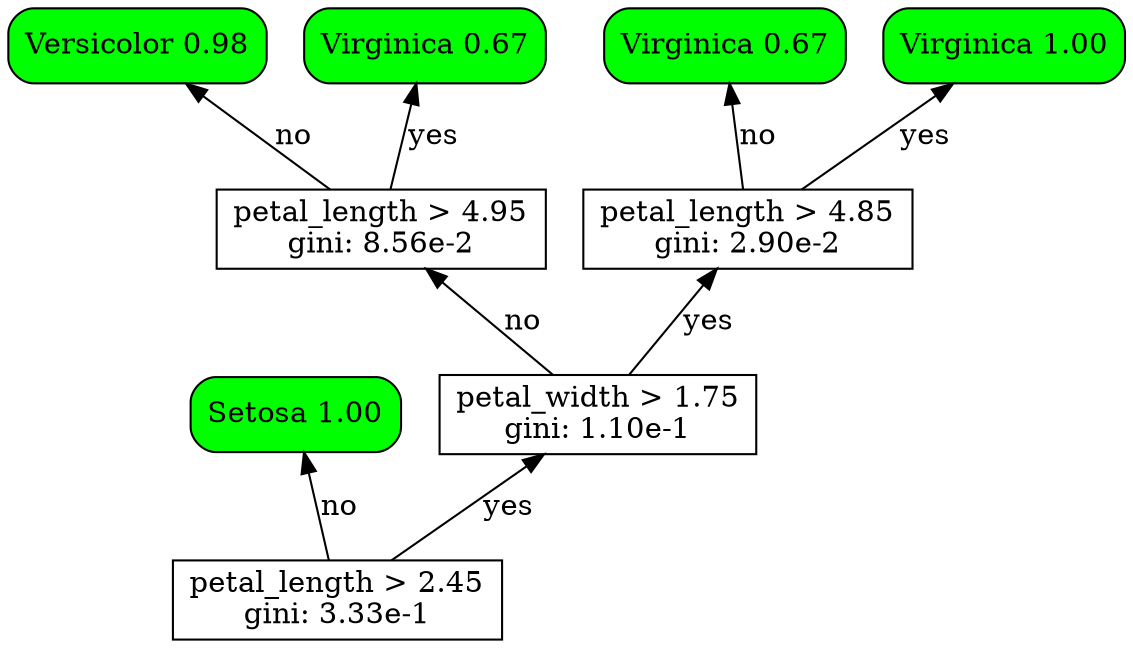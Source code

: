 digraph {
rankdir = BT;
subgraph{
node1 [label="petal_length > 2.45\ngini: 3.33e-1", shape="box"];
node3 [label="Setosa 1.00", shape="box", style="rounded,filled", fillcolor="green"];
node2 [label="petal_width > 1.75\ngini: 1.10e-1", shape="box"];
node5 [label="petal_length > 4.95\ngini: 8.56e-2", shape="box"];
node11 [label="Versicolor 0.98", shape="box", style="rounded,filled", fillcolor="green"];
node10 [label="Virginica 0.67", shape="box", style="rounded,filled", fillcolor="green"];
node4 [label="petal_length > 4.85\ngini: 2.90e-2", shape="box"];
node9 [label="Virginica 0.67", shape="box", style="rounded,filled", fillcolor="green"];
node8 [label="Virginica 1.00", shape="box", style="rounded,filled", fillcolor="green"];
node1 -> node3 [label="no"]
node1 -> node2 [label="yes"]
node2 -> node5 [label="no"]
node5 -> node11 [label="no"]
node5 -> node10 [label="yes"]
node2 -> node4 [label="yes"]
node4 -> node9 [label="no"]
node4 -> node8 [label="yes"]
{rank = same; node1;}
{rank = same; node3; node2;}
{rank = same; node5; node4;}
{rank = same; node11; node10; node9; node8;}
}
}